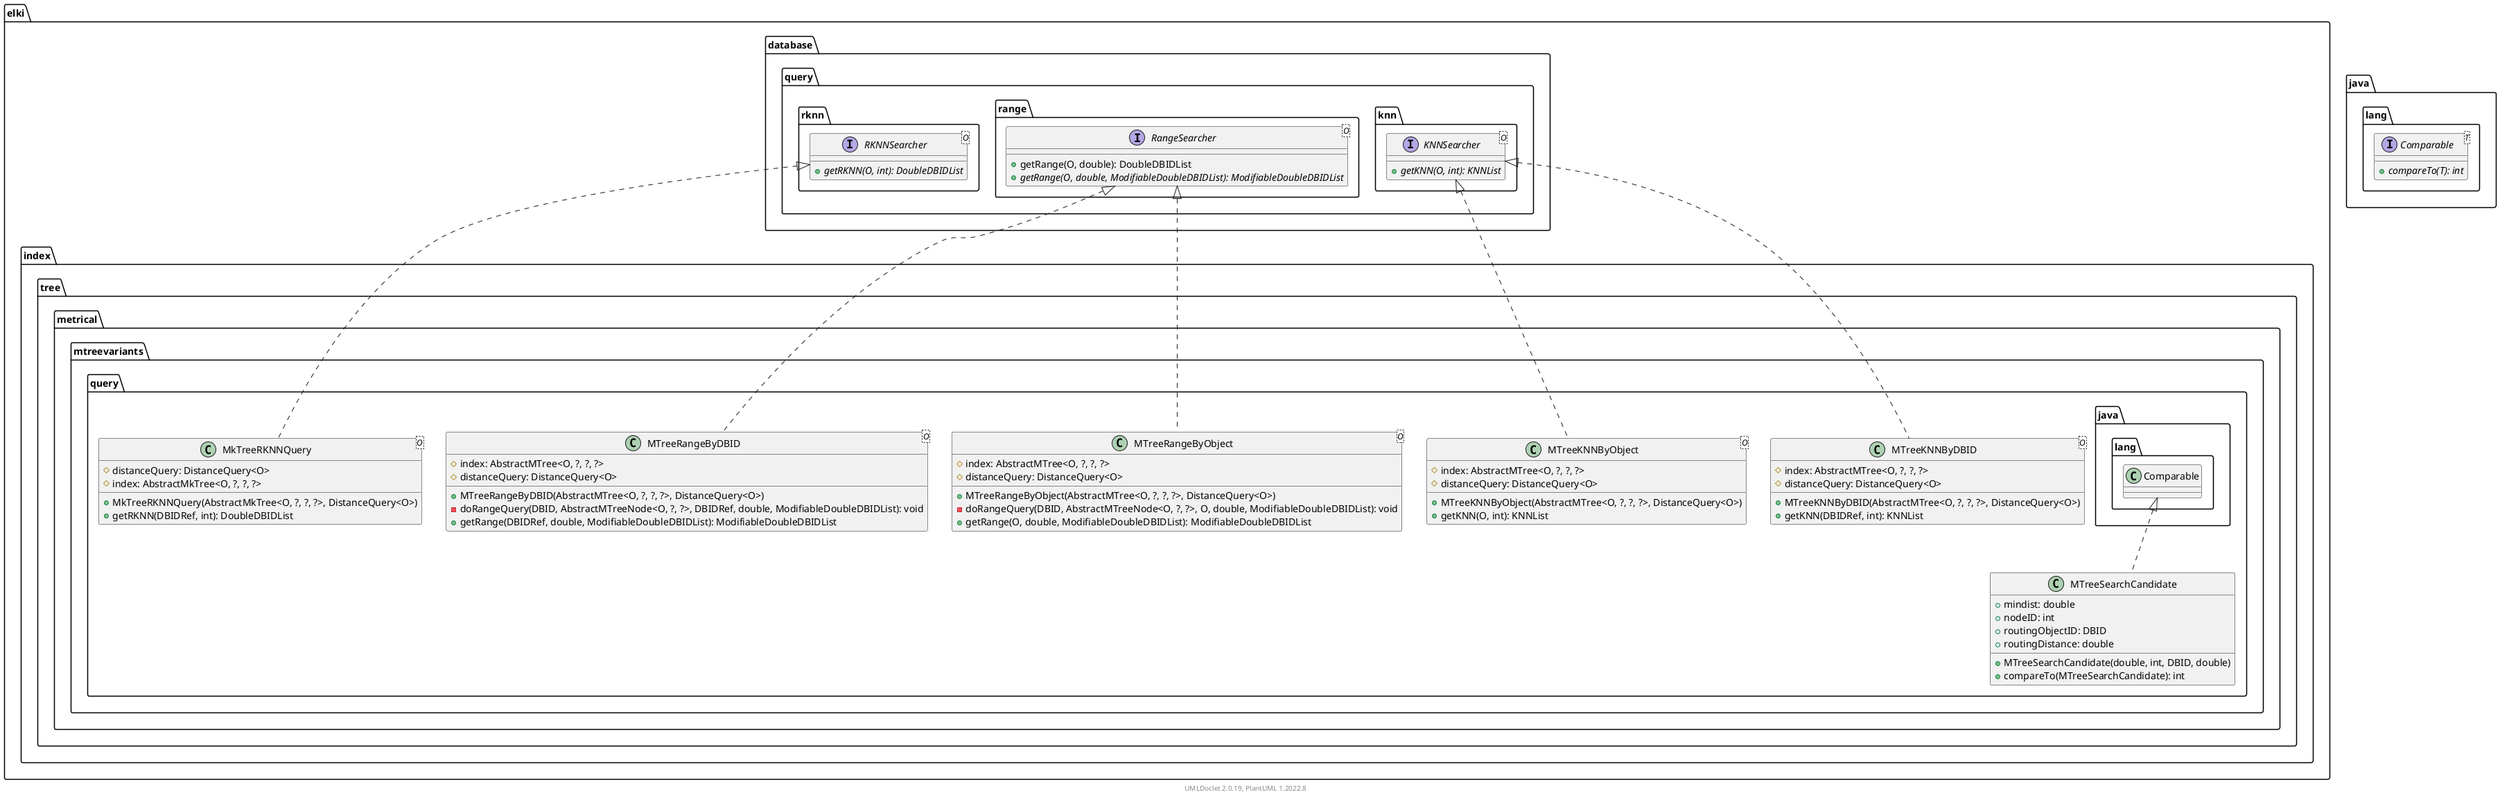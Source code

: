 @startuml
    remove .*\.(Instance|Par|Parameterizer|Factory)$
    namespace elki.index.tree.metrical.mtreevariants.query {

        class MTreeKNNByDBID<O> [[MTreeKNNByDBID.html]] {
            #index: AbstractMTree<O, ?, ?, ?>
            #distanceQuery: DistanceQuery<O>
            +MTreeKNNByDBID(AbstractMTree<O, ?, ?, ?>, DistanceQuery<O>)
            +getKNN(DBIDRef, int): KNNList
        }

        class MTreeRangeByDBID<O> [[MTreeRangeByDBID.html]] {
            #index: AbstractMTree<O, ?, ?, ?>
            #distanceQuery: DistanceQuery<O>
            +MTreeRangeByDBID(AbstractMTree<O, ?, ?, ?>, DistanceQuery<O>)
            -doRangeQuery(DBID, AbstractMTreeNode<O, ?, ?>, DBIDRef, double, ModifiableDoubleDBIDList): void
            +getRange(DBIDRef, double, ModifiableDoubleDBIDList): ModifiableDoubleDBIDList
        }

        class MkTreeRKNNQuery<O> [[MkTreeRKNNQuery.html]] {
            #distanceQuery: DistanceQuery<O>
            #index: AbstractMkTree<O, ?, ?, ?>
            +MkTreeRKNNQuery(AbstractMkTree<O, ?, ?, ?>, DistanceQuery<O>)
            +getRKNN(DBIDRef, int): DoubleDBIDList
        }

        class MTreeSearchCandidate [[MTreeSearchCandidate.html]] {
            +mindist: double
            +nodeID: int
            +routingObjectID: DBID
            +routingDistance: double
            +MTreeSearchCandidate(double, int, DBID, double)
            +compareTo(MTreeSearchCandidate): int
        }

        class MTreeRangeByObject<O> [[MTreeRangeByObject.html]] {
            #index: AbstractMTree<O, ?, ?, ?>
            #distanceQuery: DistanceQuery<O>
            +MTreeRangeByObject(AbstractMTree<O, ?, ?, ?>, DistanceQuery<O>)
            -doRangeQuery(DBID, AbstractMTreeNode<O, ?, ?>, O, double, ModifiableDoubleDBIDList): void
            +getRange(O, double, ModifiableDoubleDBIDList): ModifiableDoubleDBIDList
        }

        class MTreeKNNByObject<O> [[MTreeKNNByObject.html]] {
            #index: AbstractMTree<O, ?, ?, ?>
            #distanceQuery: DistanceQuery<O>
            +MTreeKNNByObject(AbstractMTree<O, ?, ?, ?>, DistanceQuery<O>)
            +getKNN(O, int): KNNList
        }

        elki.database.query.knn.KNNSearcher <|.. MTreeKNNByDBID
        elki.database.query.range.RangeSearcher <|.. MTreeRangeByDBID
        elki.database.query.rknn.RKNNSearcher <|.. MkTreeRKNNQuery
        java.lang.Comparable <|.. MTreeSearchCandidate
        elki.database.query.range.RangeSearcher <|.. MTreeRangeByObject
        elki.database.query.knn.KNNSearcher <|.. MTreeKNNByObject
    }

    namespace elki.database.query.knn {
        interface KNNSearcher<O> [[../../../../../database/query/knn/KNNSearcher.html]] {
            {abstract} +getKNN(O, int): KNNList
        }
    }

    namespace elki.database.query.range {
        interface RangeSearcher<O> [[../../../../../database/query/range/RangeSearcher.html]] {
            +getRange(O, double): DoubleDBIDList
            {abstract} +getRange(O, double, ModifiableDoubleDBIDList): ModifiableDoubleDBIDList
        }
    }

    namespace elki.database.query.rknn {
        interface RKNNSearcher<O> [[../../../../../database/query/rknn/RKNNSearcher.html]] {
            {abstract} +getRKNN(O, int): DoubleDBIDList
        }
    }

    namespace java.lang {
        interface Comparable<T> {
            {abstract} +compareTo(T): int
        }
    }

    center footer UMLDoclet 2.0.19, PlantUML 1.2022.8
@enduml
